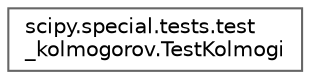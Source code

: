 digraph "Graphical Class Hierarchy"
{
 // LATEX_PDF_SIZE
  bgcolor="transparent";
  edge [fontname=Helvetica,fontsize=10,labelfontname=Helvetica,labelfontsize=10];
  node [fontname=Helvetica,fontsize=10,shape=box,height=0.2,width=0.4];
  rankdir="LR";
  Node0 [id="Node000000",label="scipy.special.tests.test\l_kolmogorov.TestKolmogi",height=0.2,width=0.4,color="grey40", fillcolor="white", style="filled",URL="$d7/dd2/classscipy_1_1special_1_1tests_1_1test__kolmogorov_1_1TestKolmogi.html",tooltip=" "];
}
